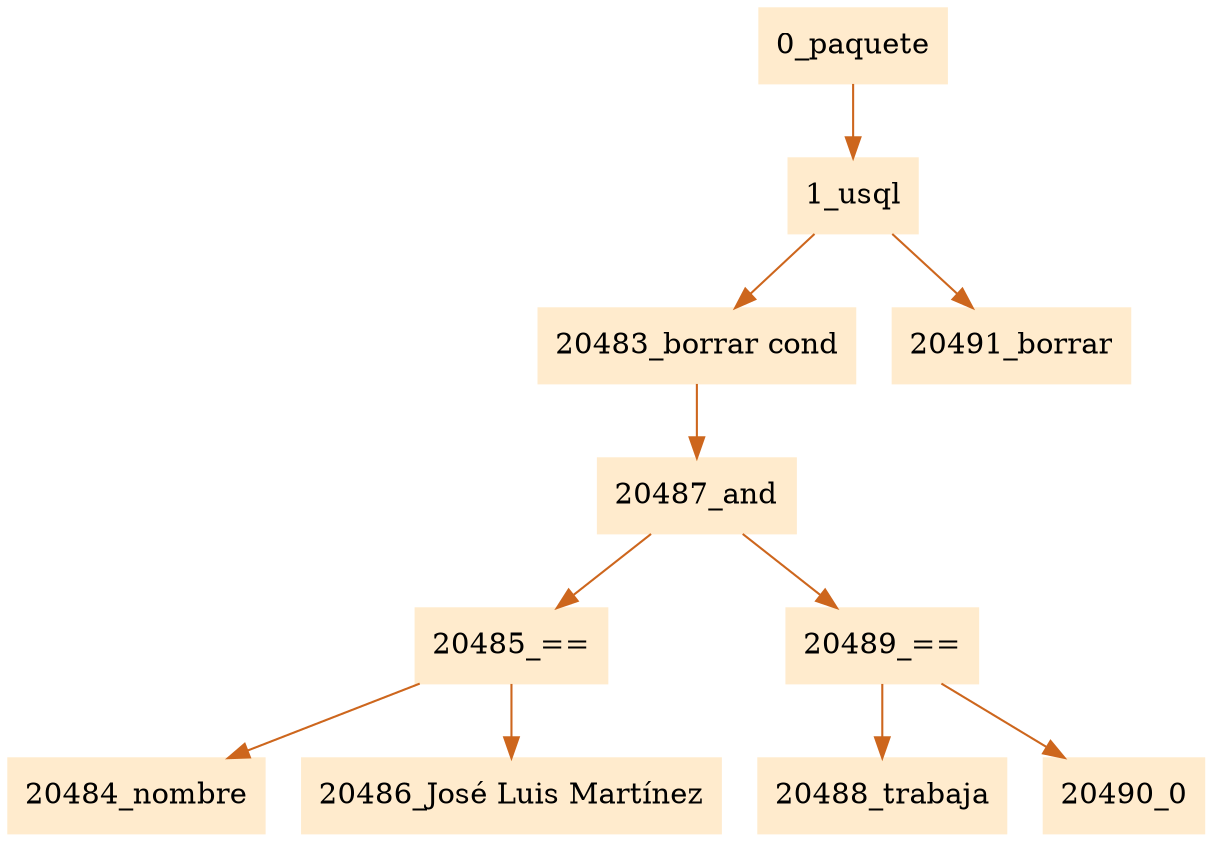 digraph G {node[shape=box, style=filled, color=blanchedalmond]; edge[color=chocolate3];rankdir=UD 

"0_paquete"->"1_usql""1_usql"->"20483_borrar cond""20483_borrar cond"->"20487_and""20487_and"->"20485_==""20485_=="->"20484_nombre""20485_=="->"20486_José Luis Martínez""20487_and"->"20489_==""20489_=="->"20488_trabaja""20489_=="->"20490_0""1_usql"->"20491_borrar"

}
